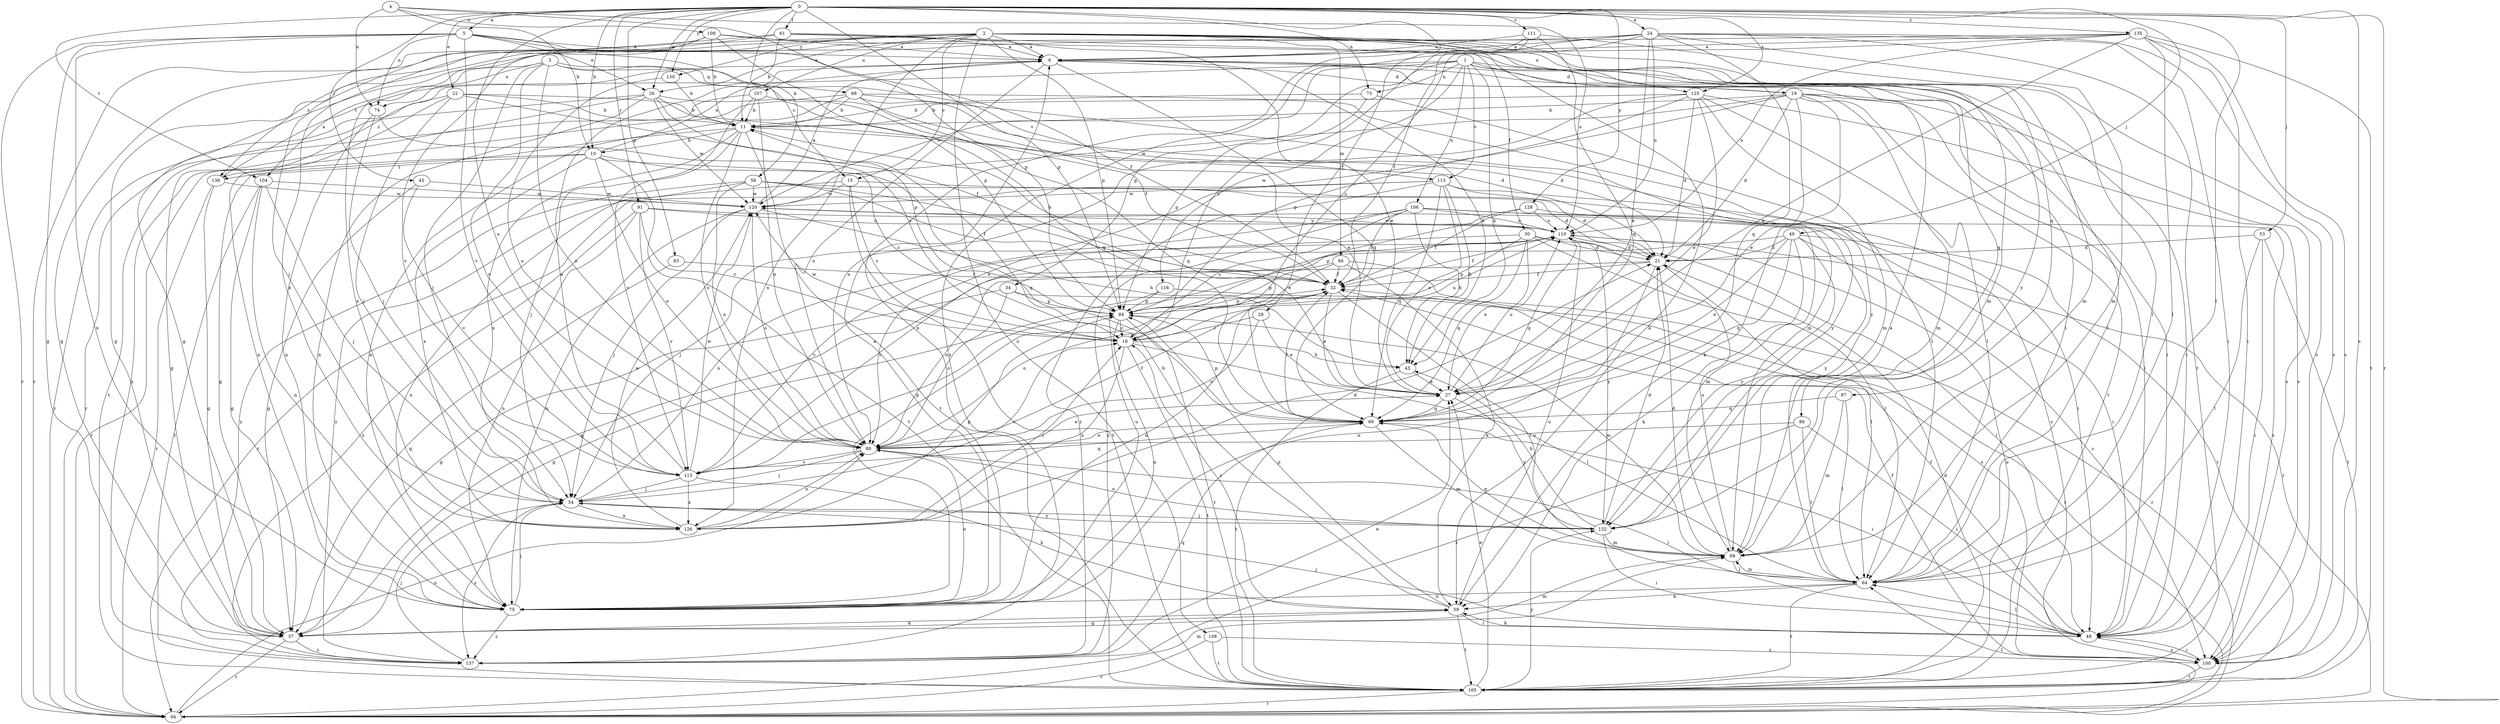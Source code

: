 strict digraph  {
0;
1;
2;
3;
4;
5;
6;
10;
11;
15;
16;
19;
21;
22;
24;
26;
27;
28;
30;
32;
34;
37;
43;
45;
48;
49;
53;
54;
58;
59;
61;
64;
66;
69;
73;
74;
75;
80;
83;
84;
86;
87;
88;
89;
91;
94;
100;
104;
105;
106;
107;
108;
109;
110;
111;
113;
115;
116;
120;
125;
126;
128;
130;
132;
135;
136;
137;
0 -> 5  [label=a];
0 -> 10  [label=b];
0 -> 22  [label=e];
0 -> 24  [label=e];
0 -> 26  [label=e];
0 -> 28  [label=f];
0 -> 45  [label=i];
0 -> 49  [label=j];
0 -> 53  [label=j];
0 -> 58  [label=k];
0 -> 61  [label=l];
0 -> 64  [label=l];
0 -> 73  [label=n];
0 -> 80  [label=o];
0 -> 83  [label=p];
0 -> 84  [label=p];
0 -> 91  [label=r];
0 -> 94  [label=r];
0 -> 100  [label=s];
0 -> 104  [label=t];
0 -> 111  [label=v];
0 -> 125  [label=x];
0 -> 128  [label=y];
0 -> 130  [label=y];
0 -> 135  [label=z];
1 -> 19  [label=d];
1 -> 34  [label=g];
1 -> 43  [label=h];
1 -> 48  [label=i];
1 -> 64  [label=l];
1 -> 73  [label=n];
1 -> 86  [label=q];
1 -> 106  [label=u];
1 -> 113  [label=v];
1 -> 116  [label=w];
1 -> 120  [label=w];
1 -> 136  [label=z];
2 -> 6  [label=a];
2 -> 15  [label=c];
2 -> 26  [label=e];
2 -> 30  [label=f];
2 -> 37  [label=g];
2 -> 59  [label=k];
2 -> 64  [label=l];
2 -> 66  [label=m];
2 -> 69  [label=m];
2 -> 84  [label=p];
2 -> 87  [label=q];
2 -> 104  [label=t];
2 -> 107  [label=u];
2 -> 108  [label=u];
2 -> 125  [label=x];
2 -> 126  [label=x];
2 -> 130  [label=y];
2 -> 136  [label=z];
3 -> 54  [label=j];
3 -> 74  [label=n];
3 -> 80  [label=o];
3 -> 88  [label=q];
3 -> 89  [label=q];
3 -> 113  [label=v];
3 -> 115  [label=v];
3 -> 126  [label=x];
4 -> 10  [label=b];
4 -> 74  [label=n];
4 -> 84  [label=p];
4 -> 109  [label=u];
4 -> 110  [label=u];
5 -> 6  [label=a];
5 -> 15  [label=c];
5 -> 26  [label=e];
5 -> 32  [label=f];
5 -> 37  [label=g];
5 -> 74  [label=n];
5 -> 75  [label=n];
5 -> 94  [label=r];
5 -> 115  [label=v];
6 -> 19  [label=d];
6 -> 43  [label=h];
6 -> 48  [label=i];
6 -> 64  [label=l];
6 -> 80  [label=o];
6 -> 89  [label=q];
10 -> 6  [label=a];
10 -> 16  [label=c];
10 -> 80  [label=o];
10 -> 89  [label=q];
10 -> 94  [label=r];
10 -> 105  [label=t];
10 -> 126  [label=x];
10 -> 136  [label=z];
11 -> 10  [label=b];
11 -> 37  [label=g];
11 -> 54  [label=j];
11 -> 80  [label=o];
11 -> 105  [label=t];
11 -> 126  [label=x];
11 -> 132  [label=y];
15 -> 16  [label=c];
15 -> 21  [label=d];
15 -> 105  [label=t];
15 -> 120  [label=w];
15 -> 137  [label=z];
16 -> 43  [label=h];
16 -> 64  [label=l];
16 -> 105  [label=t];
16 -> 110  [label=u];
16 -> 120  [label=w];
16 -> 126  [label=x];
19 -> 11  [label=b];
19 -> 21  [label=d];
19 -> 27  [label=e];
19 -> 48  [label=i];
19 -> 59  [label=k];
19 -> 69  [label=m];
19 -> 80  [label=o];
19 -> 100  [label=s];
19 -> 105  [label=t];
19 -> 120  [label=w];
21 -> 32  [label=f];
21 -> 64  [label=l];
21 -> 75  [label=n];
21 -> 80  [label=o];
22 -> 11  [label=b];
22 -> 21  [label=d];
22 -> 32  [label=f];
22 -> 54  [label=j];
22 -> 75  [label=n];
22 -> 94  [label=r];
24 -> 6  [label=a];
24 -> 27  [label=e];
24 -> 37  [label=g];
24 -> 48  [label=i];
24 -> 69  [label=m];
24 -> 75  [label=n];
24 -> 89  [label=q];
24 -> 100  [label=s];
24 -> 105  [label=t];
24 -> 110  [label=u];
24 -> 137  [label=z];
26 -> 11  [label=b];
26 -> 32  [label=f];
26 -> 37  [label=g];
26 -> 75  [label=n];
26 -> 84  [label=p];
26 -> 105  [label=t];
26 -> 120  [label=w];
27 -> 89  [label=q];
27 -> 110  [label=u];
27 -> 132  [label=y];
28 -> 16  [label=c];
28 -> 27  [label=e];
28 -> 80  [label=o];
30 -> 21  [label=d];
30 -> 27  [label=e];
30 -> 48  [label=i];
30 -> 64  [label=l];
30 -> 84  [label=p];
30 -> 89  [label=q];
30 -> 115  [label=v];
32 -> 11  [label=b];
32 -> 27  [label=e];
32 -> 64  [label=l];
32 -> 80  [label=o];
32 -> 84  [label=p];
34 -> 37  [label=g];
34 -> 80  [label=o];
34 -> 84  [label=p];
34 -> 94  [label=r];
37 -> 59  [label=k];
37 -> 69  [label=m];
37 -> 94  [label=r];
37 -> 137  [label=z];
43 -> 27  [label=e];
43 -> 105  [label=t];
45 -> 37  [label=g];
45 -> 115  [label=v];
45 -> 120  [label=w];
48 -> 32  [label=f];
48 -> 54  [label=j];
48 -> 59  [label=k];
48 -> 64  [label=l];
48 -> 100  [label=s];
49 -> 21  [label=d];
49 -> 27  [label=e];
49 -> 37  [label=g];
49 -> 59  [label=k];
49 -> 89  [label=q];
49 -> 100  [label=s];
49 -> 105  [label=t];
49 -> 132  [label=y];
53 -> 21  [label=d];
53 -> 48  [label=i];
53 -> 64  [label=l];
53 -> 105  [label=t];
54 -> 16  [label=c];
54 -> 110  [label=u];
54 -> 126  [label=x];
54 -> 132  [label=y];
54 -> 137  [label=z];
58 -> 21  [label=d];
58 -> 27  [label=e];
58 -> 32  [label=f];
58 -> 75  [label=n];
58 -> 80  [label=o];
58 -> 120  [label=w];
58 -> 137  [label=z];
59 -> 11  [label=b];
59 -> 16  [label=c];
59 -> 37  [label=g];
59 -> 48  [label=i];
59 -> 84  [label=p];
59 -> 105  [label=t];
59 -> 110  [label=u];
61 -> 6  [label=a];
61 -> 11  [label=b];
61 -> 27  [label=e];
61 -> 69  [label=m];
61 -> 94  [label=r];
61 -> 126  [label=x];
64 -> 6  [label=a];
64 -> 59  [label=k];
64 -> 69  [label=m];
64 -> 75  [label=n];
64 -> 105  [label=t];
66 -> 32  [label=f];
66 -> 59  [label=k];
66 -> 75  [label=n];
66 -> 84  [label=p];
66 -> 100  [label=s];
69 -> 21  [label=d];
69 -> 64  [label=l];
69 -> 89  [label=q];
69 -> 110  [label=u];
73 -> 11  [label=b];
73 -> 64  [label=l];
73 -> 84  [label=p];
74 -> 16  [label=c];
74 -> 54  [label=j];
74 -> 75  [label=n];
75 -> 6  [label=a];
75 -> 32  [label=f];
75 -> 54  [label=j];
75 -> 80  [label=o];
75 -> 110  [label=u];
75 -> 137  [label=z];
80 -> 27  [label=e];
80 -> 32  [label=f];
80 -> 48  [label=i];
80 -> 54  [label=j];
80 -> 115  [label=v];
83 -> 32  [label=f];
83 -> 37  [label=g];
84 -> 16  [label=c];
84 -> 69  [label=m];
84 -> 75  [label=n];
84 -> 105  [label=t];
86 -> 48  [label=i];
86 -> 64  [label=l];
86 -> 80  [label=o];
86 -> 137  [label=z];
87 -> 64  [label=l];
87 -> 69  [label=m];
87 -> 89  [label=q];
88 -> 11  [label=b];
88 -> 21  [label=d];
88 -> 69  [label=m];
88 -> 75  [label=n];
88 -> 89  [label=q];
88 -> 132  [label=y];
88 -> 137  [label=z];
89 -> 32  [label=f];
89 -> 48  [label=i];
89 -> 69  [label=m];
89 -> 80  [label=o];
89 -> 84  [label=p];
91 -> 16  [label=c];
91 -> 69  [label=m];
91 -> 75  [label=n];
91 -> 110  [label=u];
91 -> 115  [label=v];
91 -> 137  [label=z];
94 -> 64  [label=l];
94 -> 69  [label=m];
94 -> 80  [label=o];
100 -> 32  [label=f];
100 -> 48  [label=i];
100 -> 105  [label=t];
104 -> 37  [label=g];
104 -> 54  [label=j];
104 -> 75  [label=n];
104 -> 105  [label=t];
104 -> 120  [label=w];
105 -> 21  [label=d];
105 -> 27  [label=e];
105 -> 94  [label=r];
105 -> 110  [label=u];
105 -> 132  [label=y];
106 -> 16  [label=c];
106 -> 32  [label=f];
106 -> 43  [label=h];
106 -> 54  [label=j];
106 -> 100  [label=s];
106 -> 110  [label=u];
106 -> 132  [label=y];
106 -> 137  [label=z];
107 -> 11  [label=b];
107 -> 27  [label=e];
107 -> 80  [label=o];
107 -> 94  [label=r];
107 -> 115  [label=v];
108 -> 94  [label=r];
108 -> 100  [label=s];
108 -> 105  [label=t];
109 -> 6  [label=a];
109 -> 11  [label=b];
109 -> 54  [label=j];
109 -> 84  [label=p];
109 -> 115  [label=v];
109 -> 132  [label=y];
110 -> 21  [label=d];
110 -> 32  [label=f];
110 -> 89  [label=q];
110 -> 94  [label=r];
110 -> 115  [label=v];
110 -> 120  [label=w];
110 -> 132  [label=y];
111 -> 6  [label=a];
111 -> 16  [label=c];
111 -> 32  [label=f];
111 -> 89  [label=q];
111 -> 100  [label=s];
113 -> 27  [label=e];
113 -> 43  [label=h];
113 -> 48  [label=i];
113 -> 89  [label=q];
113 -> 94  [label=r];
113 -> 100  [label=s];
113 -> 120  [label=w];
113 -> 137  [label=z];
115 -> 6  [label=a];
115 -> 54  [label=j];
115 -> 59  [label=k];
115 -> 84  [label=p];
115 -> 89  [label=q];
115 -> 120  [label=w];
115 -> 126  [label=x];
116 -> 37  [label=g];
116 -> 84  [label=p];
116 -> 94  [label=r];
120 -> 6  [label=a];
120 -> 43  [label=h];
120 -> 54  [label=j];
120 -> 75  [label=n];
120 -> 80  [label=o];
120 -> 110  [label=u];
125 -> 11  [label=b];
125 -> 21  [label=d];
125 -> 27  [label=e];
125 -> 64  [label=l];
125 -> 69  [label=m];
125 -> 80  [label=o];
125 -> 84  [label=p];
125 -> 100  [label=s];
126 -> 16  [label=c];
126 -> 21  [label=d];
126 -> 80  [label=o];
126 -> 84  [label=p];
126 -> 120  [label=w];
128 -> 32  [label=f];
128 -> 48  [label=i];
128 -> 84  [label=p];
128 -> 110  [label=u];
130 -> 11  [label=b];
130 -> 80  [label=o];
132 -> 21  [label=d];
132 -> 43  [label=h];
132 -> 48  [label=i];
132 -> 54  [label=j];
132 -> 69  [label=m];
132 -> 80  [label=o];
135 -> 6  [label=a];
135 -> 16  [label=c];
135 -> 27  [label=e];
135 -> 37  [label=g];
135 -> 48  [label=i];
135 -> 64  [label=l];
135 -> 100  [label=s];
135 -> 105  [label=t];
135 -> 110  [label=u];
136 -> 6  [label=a];
136 -> 37  [label=g];
136 -> 94  [label=r];
136 -> 120  [label=w];
137 -> 27  [label=e];
137 -> 54  [label=j];
137 -> 89  [label=q];
}
